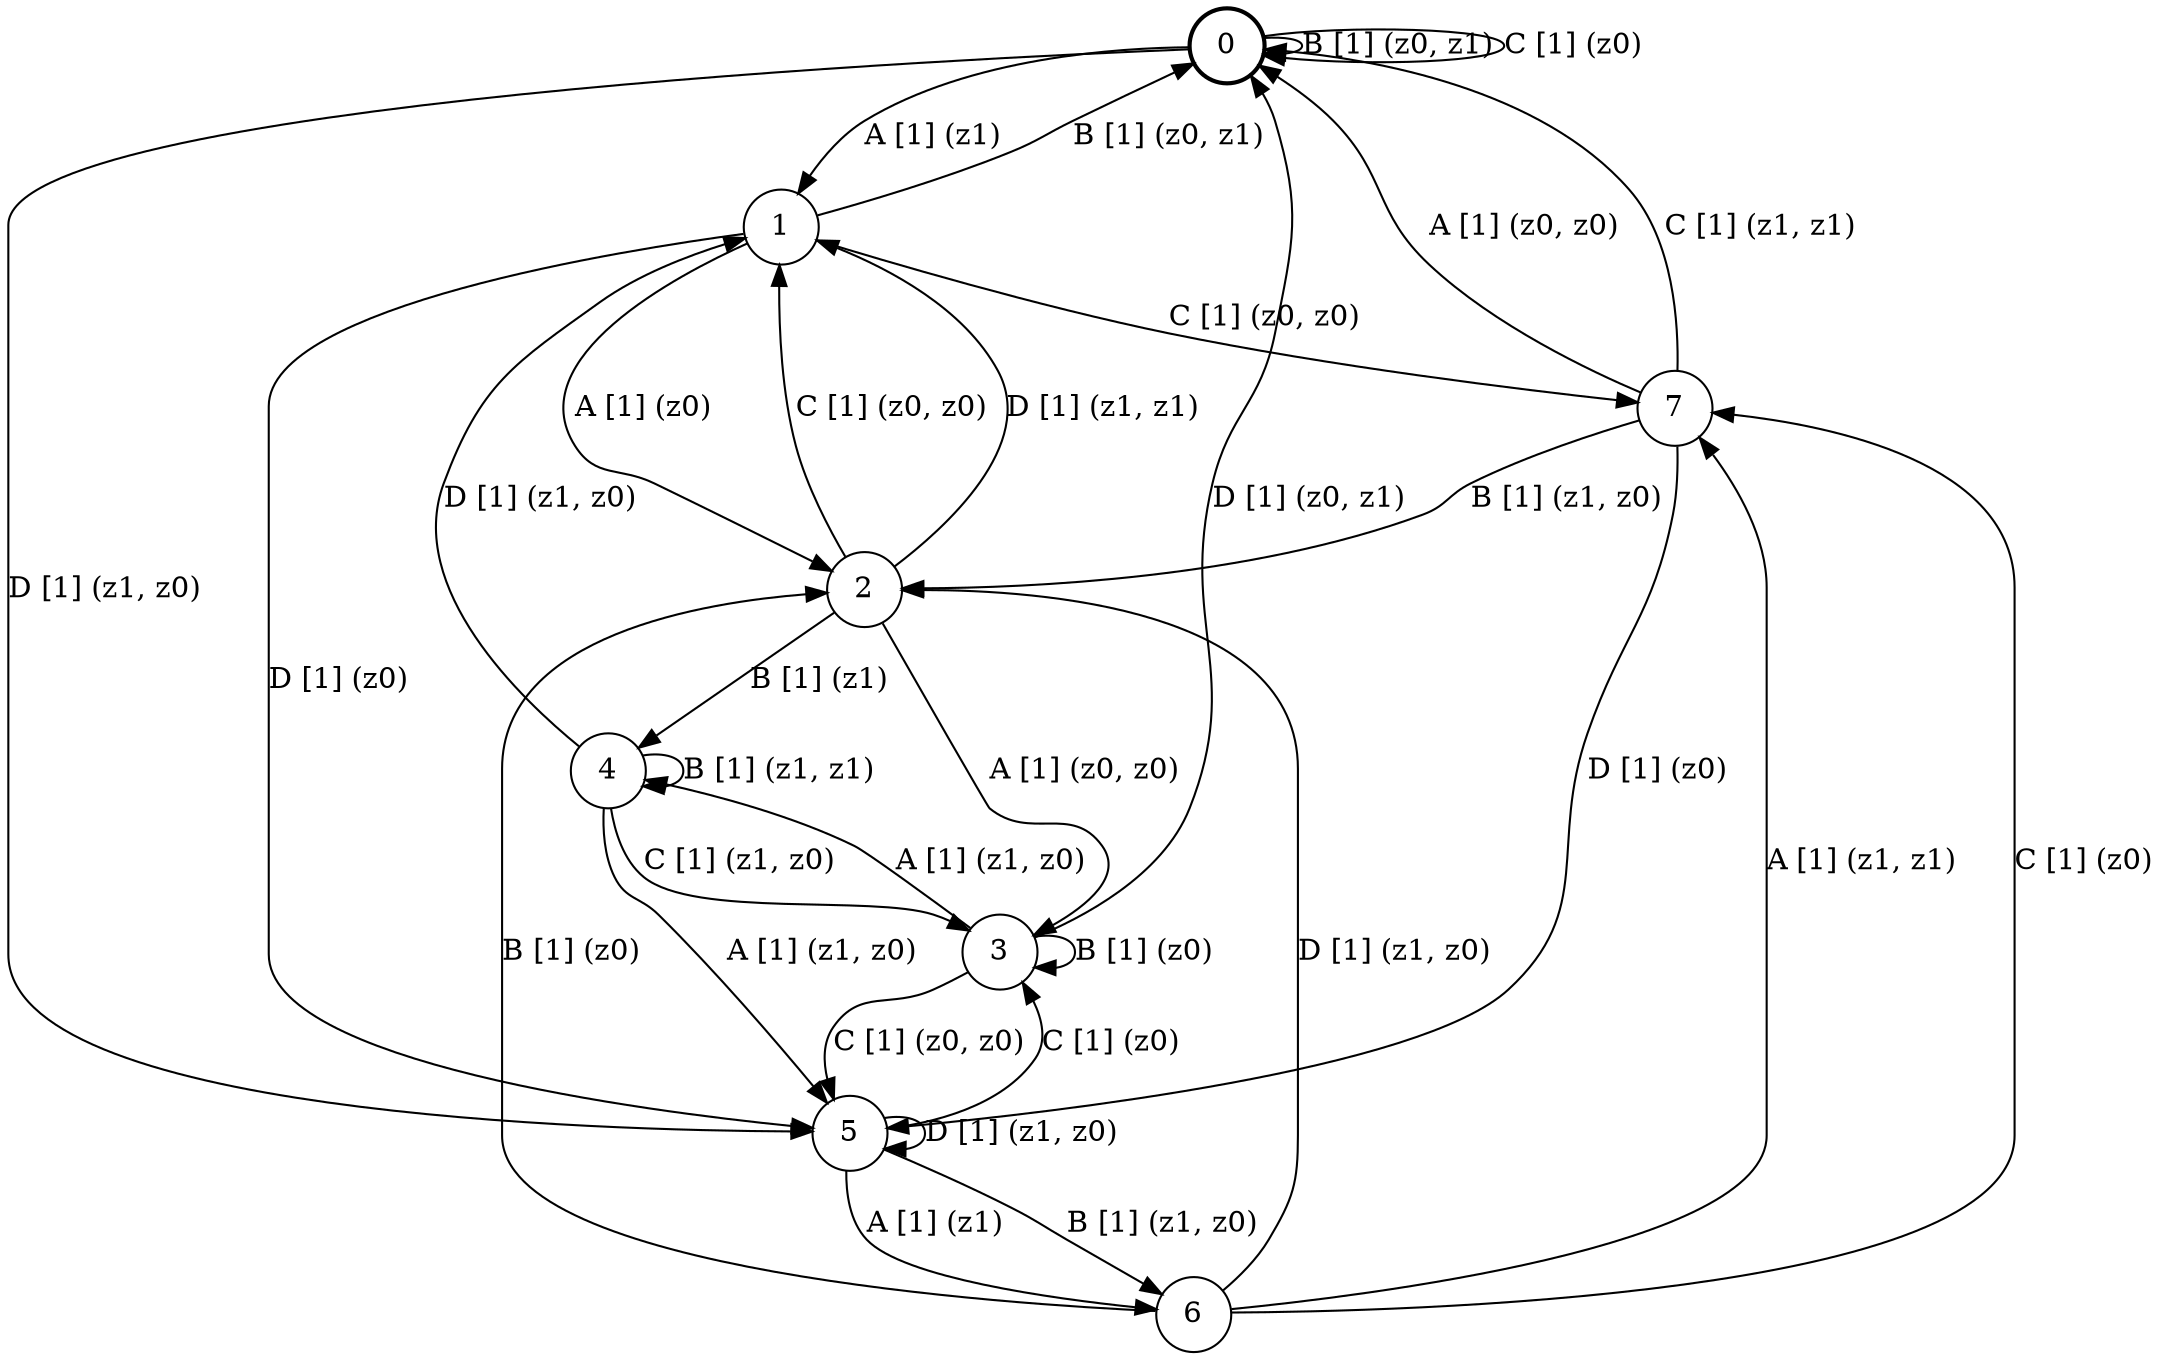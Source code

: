 # generated file, don't try to modify
# command: dot -Tpng <filename> > tree.png
digraph Automaton {
    node [shape = circle];
    0 [style = "bold"];
    0 -> 1 [label = "A [1] (z1) "];
    0 -> 0 [label = "B [1] (z0, z1) "];
    0 -> 0 [label = "C [1] (z0) "];
    0 -> 5 [label = "D [1] (z1, z0) "];
    1 -> 2 [label = "A [1] (z0) "];
    1 -> 0 [label = "B [1] (z0, z1) "];
    1 -> 7 [label = "C [1] (z0, z0) "];
    1 -> 5 [label = "D [1] (z0) "];
    2 -> 3 [label = "A [1] (z0, z0) "];
    2 -> 4 [label = "B [1] (z1) "];
    2 -> 1 [label = "C [1] (z0, z0) "];
    2 -> 1 [label = "D [1] (z1, z1) "];
    3 -> 4 [label = "A [1] (z1, z0) "];
    3 -> 3 [label = "B [1] (z0) "];
    3 -> 5 [label = "C [1] (z0, z0) "];
    3 -> 0 [label = "D [1] (z0, z1) "];
    4 -> 5 [label = "A [1] (z1, z0) "];
    4 -> 4 [label = "B [1] (z1, z1) "];
    4 -> 3 [label = "C [1] (z1, z0) "];
    4 -> 1 [label = "D [1] (z1, z0) "];
    5 -> 6 [label = "A [1] (z1) "];
    5 -> 6 [label = "B [1] (z1, z0) "];
    5 -> 3 [label = "C [1] (z0) "];
    5 -> 5 [label = "D [1] (z1, z0) "];
    6 -> 7 [label = "A [1] (z1, z1) "];
    6 -> 2 [label = "B [1] (z0) "];
    6 -> 7 [label = "C [1] (z0) "];
    6 -> 2 [label = "D [1] (z1, z0) "];
    7 -> 0 [label = "A [1] (z0, z0) "];
    7 -> 2 [label = "B [1] (z1, z0) "];
    7 -> 0 [label = "C [1] (z1, z1) "];
    7 -> 5 [label = "D [1] (z0) "];
}
